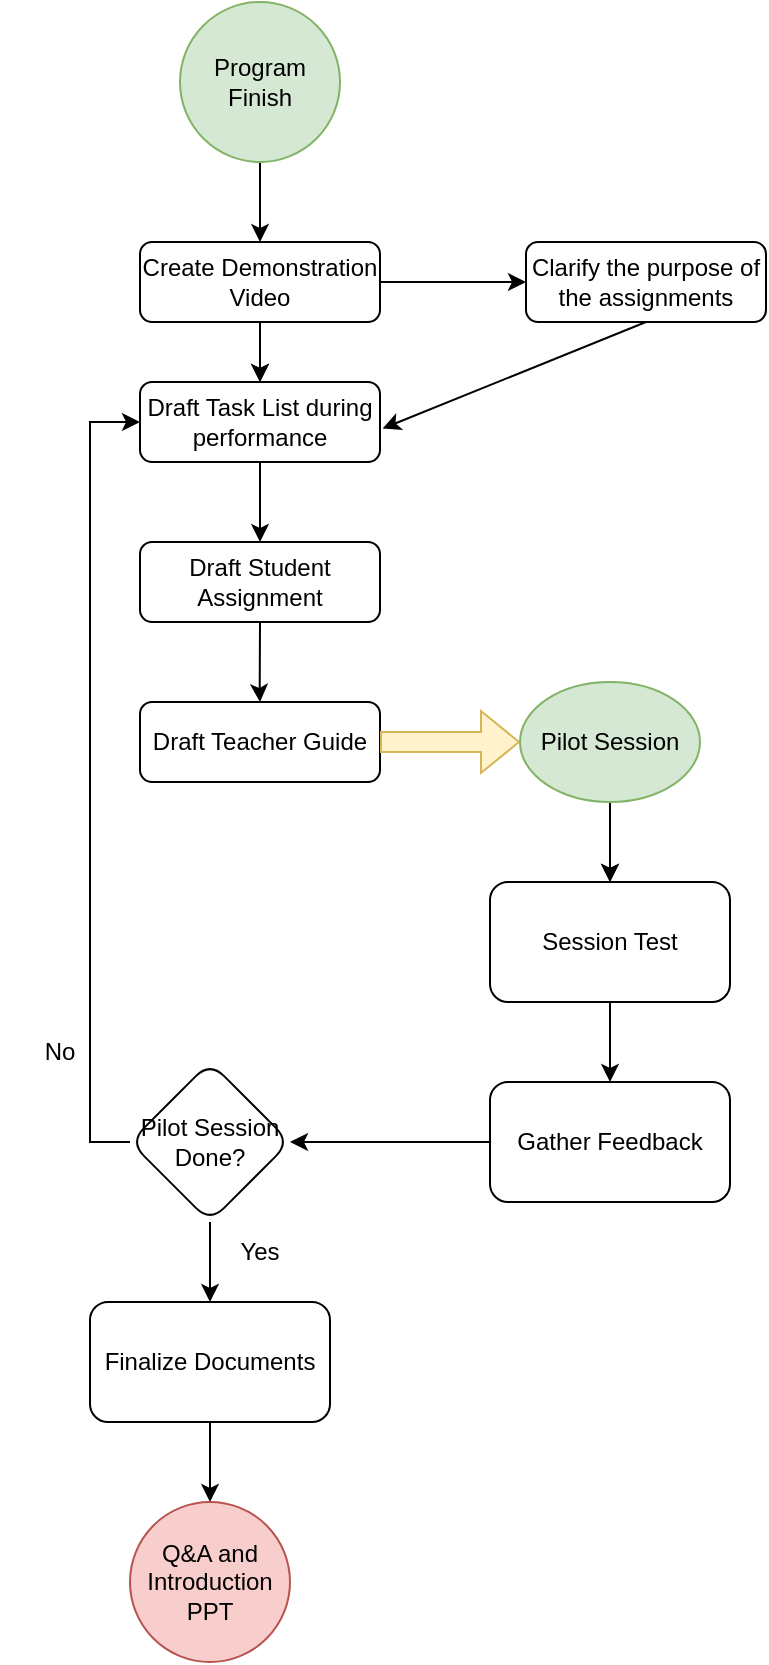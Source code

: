 <mxfile version="24.8.6">
  <diagram id="C5RBs43oDa-KdzZeNtuy" name="Page-1">
    <mxGraphModel dx="1105" dy="586" grid="1" gridSize="10" guides="1" tooltips="1" connect="1" arrows="1" fold="1" page="1" pageScale="1" pageWidth="827" pageHeight="1169" math="0" shadow="0">
      <root>
        <mxCell id="WIyWlLk6GJQsqaUBKTNV-0" />
        <mxCell id="WIyWlLk6GJQsqaUBKTNV-1" parent="WIyWlLk6GJQsqaUBKTNV-0" />
        <mxCell id="Shxq5JhICJx-Biv_NSIs-9" value="" style="edgeStyle=orthogonalEdgeStyle;rounded=0;orthogonalLoop=1;jettySize=auto;html=1;" edge="1" parent="WIyWlLk6GJQsqaUBKTNV-1" source="Shxq5JhICJx-Biv_NSIs-0" target="Shxq5JhICJx-Biv_NSIs-2">
          <mxGeometry relative="1" as="geometry" />
        </mxCell>
        <mxCell id="Shxq5JhICJx-Biv_NSIs-0" value="Create Demonstration Video" style="rounded=1;whiteSpace=wrap;html=1;fontSize=12;glass=0;strokeWidth=1;shadow=0;" vertex="1" parent="WIyWlLk6GJQsqaUBKTNV-1">
          <mxGeometry x="160" y="190" width="120" height="40" as="geometry" />
        </mxCell>
        <mxCell id="Shxq5JhICJx-Biv_NSIs-2" value="Draft Task List during performance" style="rounded=1;whiteSpace=wrap;html=1;fontSize=12;glass=0;strokeWidth=1;shadow=0;" vertex="1" parent="WIyWlLk6GJQsqaUBKTNV-1">
          <mxGeometry x="160" y="260" width="120" height="40" as="geometry" />
        </mxCell>
        <mxCell id="Shxq5JhICJx-Biv_NSIs-4" value="" style="endArrow=classic;html=1;rounded=0;" edge="1" parent="WIyWlLk6GJQsqaUBKTNV-1" source="Shxq5JhICJx-Biv_NSIs-0" target="Shxq5JhICJx-Biv_NSIs-5">
          <mxGeometry width="50" height="50" relative="1" as="geometry">
            <mxPoint x="280" y="189.84" as="sourcePoint" />
            <mxPoint x="360" y="189.84" as="targetPoint" />
          </mxGeometry>
        </mxCell>
        <mxCell id="Shxq5JhICJx-Biv_NSIs-5" value="Clarify the purpose of the assignments" style="rounded=1;whiteSpace=wrap;html=1;fontSize=12;glass=0;strokeWidth=1;shadow=0;" vertex="1" parent="WIyWlLk6GJQsqaUBKTNV-1">
          <mxGeometry x="353" y="190" width="120" height="40" as="geometry" />
        </mxCell>
        <mxCell id="Shxq5JhICJx-Biv_NSIs-6" value="" style="endArrow=classic;html=1;rounded=0;entryX=1.011;entryY=0.581;entryDx=0;entryDy=0;entryPerimeter=0;exitX=0.5;exitY=1;exitDx=0;exitDy=0;" edge="1" parent="WIyWlLk6GJQsqaUBKTNV-1" source="Shxq5JhICJx-Biv_NSIs-5" target="Shxq5JhICJx-Biv_NSIs-2">
          <mxGeometry width="50" height="50" relative="1" as="geometry">
            <mxPoint x="419.84" y="210" as="sourcePoint" />
            <mxPoint x="419.84" y="280.525" as="targetPoint" />
          </mxGeometry>
        </mxCell>
        <mxCell id="Shxq5JhICJx-Biv_NSIs-7" value="" style="endArrow=classic;html=1;rounded=0;entryX=0.5;entryY=0;entryDx=0;entryDy=0;" edge="1" parent="WIyWlLk6GJQsqaUBKTNV-1" source="Shxq5JhICJx-Biv_NSIs-0" target="Shxq5JhICJx-Biv_NSIs-2">
          <mxGeometry width="50" height="50" relative="1" as="geometry">
            <mxPoint x="220" y="210" as="sourcePoint" />
            <mxPoint x="300" y="210" as="targetPoint" />
          </mxGeometry>
        </mxCell>
        <mxCell id="Shxq5JhICJx-Biv_NSIs-8" value="" style="endArrow=classic;html=1;rounded=0;entryX=0.5;entryY=0;entryDx=0;entryDy=0;exitX=0.5;exitY=1;exitDx=0;exitDy=0;" edge="1" parent="WIyWlLk6GJQsqaUBKTNV-1" target="Shxq5JhICJx-Biv_NSIs-0">
          <mxGeometry width="50" height="50" relative="1" as="geometry">
            <mxPoint x="220" y="120" as="sourcePoint" />
            <mxPoint x="290" y="120" as="targetPoint" />
          </mxGeometry>
        </mxCell>
        <mxCell id="Shxq5JhICJx-Biv_NSIs-11" value="" style="endArrow=classic;html=1;rounded=0;" edge="1" parent="WIyWlLk6GJQsqaUBKTNV-1" source="Shxq5JhICJx-Biv_NSIs-2" target="Shxq5JhICJx-Biv_NSIs-12">
          <mxGeometry width="50" height="50" relative="1" as="geometry">
            <mxPoint x="200" y="330" as="sourcePoint" />
            <mxPoint x="220" y="340" as="targetPoint" />
            <Array as="points">
              <mxPoint x="220" y="320" />
            </Array>
          </mxGeometry>
        </mxCell>
        <mxCell id="Shxq5JhICJx-Biv_NSIs-12" value="Draft Student Assignment" style="rounded=1;whiteSpace=wrap;html=1;fontSize=12;glass=0;strokeWidth=1;shadow=0;" vertex="1" parent="WIyWlLk6GJQsqaUBKTNV-1">
          <mxGeometry x="160" y="340" width="120" height="40" as="geometry" />
        </mxCell>
        <mxCell id="Shxq5JhICJx-Biv_NSIs-13" value="" style="endArrow=classic;html=1;rounded=0;exitX=0.5;exitY=1;exitDx=0;exitDy=0;entryX=0.5;entryY=0;entryDx=0;entryDy=0;" edge="1" parent="WIyWlLk6GJQsqaUBKTNV-1" source="Shxq5JhICJx-Biv_NSIs-12" target="Shxq5JhICJx-Biv_NSIs-14">
          <mxGeometry width="50" height="50" relative="1" as="geometry">
            <mxPoint x="219.84" y="400" as="sourcePoint" />
            <mxPoint x="219.84" y="437" as="targetPoint" />
            <Array as="points">
              <mxPoint x="219.84" y="417" />
            </Array>
          </mxGeometry>
        </mxCell>
        <mxCell id="Shxq5JhICJx-Biv_NSIs-14" value="Draft Teacher Guide" style="rounded=1;whiteSpace=wrap;html=1;fontSize=12;glass=0;strokeWidth=1;shadow=0;" vertex="1" parent="WIyWlLk6GJQsqaUBKTNV-1">
          <mxGeometry x="160" y="420" width="120" height="40" as="geometry" />
        </mxCell>
        <mxCell id="Shxq5JhICJx-Biv_NSIs-15" value="" style="shape=flexArrow;endArrow=classic;html=1;rounded=0;exitX=1;exitY=0.5;exitDx=0;exitDy=0;entryX=0;entryY=0.5;entryDx=0;entryDy=0;fillColor=#fff2cc;strokeColor=#d6b656;" edge="1" parent="WIyWlLk6GJQsqaUBKTNV-1" source="Shxq5JhICJx-Biv_NSIs-14" target="Shxq5JhICJx-Biv_NSIs-16">
          <mxGeometry width="50" height="50" relative="1" as="geometry">
            <mxPoint x="310" y="450" as="sourcePoint" />
            <mxPoint x="380" y="444" as="targetPoint" />
          </mxGeometry>
        </mxCell>
        <mxCell id="Shxq5JhICJx-Biv_NSIs-18" value="" style="edgeStyle=orthogonalEdgeStyle;rounded=0;orthogonalLoop=1;jettySize=auto;html=1;" edge="1" parent="WIyWlLk6GJQsqaUBKTNV-1" source="Shxq5JhICJx-Biv_NSIs-16" target="Shxq5JhICJx-Biv_NSIs-17">
          <mxGeometry relative="1" as="geometry" />
        </mxCell>
        <mxCell id="Shxq5JhICJx-Biv_NSIs-34" value="" style="edgeStyle=orthogonalEdgeStyle;rounded=0;orthogonalLoop=1;jettySize=auto;html=1;" edge="1" parent="WIyWlLk6GJQsqaUBKTNV-1" source="Shxq5JhICJx-Biv_NSIs-16" target="Shxq5JhICJx-Biv_NSIs-17">
          <mxGeometry relative="1" as="geometry" />
        </mxCell>
        <mxCell id="Shxq5JhICJx-Biv_NSIs-16" value="Pilot Session" style="ellipse;whiteSpace=wrap;html=1;fillColor=#d5e8d4;strokeColor=#82b366;" vertex="1" parent="WIyWlLk6GJQsqaUBKTNV-1">
          <mxGeometry x="350" y="410" width="90" height="60" as="geometry" />
        </mxCell>
        <mxCell id="Shxq5JhICJx-Biv_NSIs-20" value="" style="edgeStyle=orthogonalEdgeStyle;rounded=0;orthogonalLoop=1;jettySize=auto;html=1;" edge="1" parent="WIyWlLk6GJQsqaUBKTNV-1" source="Shxq5JhICJx-Biv_NSIs-17" target="Shxq5JhICJx-Biv_NSIs-19">
          <mxGeometry relative="1" as="geometry" />
        </mxCell>
        <mxCell id="Shxq5JhICJx-Biv_NSIs-17" value="Session Test" style="rounded=1;whiteSpace=wrap;html=1;" vertex="1" parent="WIyWlLk6GJQsqaUBKTNV-1">
          <mxGeometry x="335" y="510" width="120" height="60" as="geometry" />
        </mxCell>
        <mxCell id="Shxq5JhICJx-Biv_NSIs-23" value="" style="edgeStyle=orthogonalEdgeStyle;rounded=0;orthogonalLoop=1;jettySize=auto;html=1;" edge="1" parent="WIyWlLk6GJQsqaUBKTNV-1" source="Shxq5JhICJx-Biv_NSIs-19" target="Shxq5JhICJx-Biv_NSIs-22">
          <mxGeometry relative="1" as="geometry" />
        </mxCell>
        <mxCell id="Shxq5JhICJx-Biv_NSIs-19" value="Gather Feedback" style="whiteSpace=wrap;html=1;rounded=1;" vertex="1" parent="WIyWlLk6GJQsqaUBKTNV-1">
          <mxGeometry x="335" y="610" width="120" height="60" as="geometry" />
        </mxCell>
        <mxCell id="Shxq5JhICJx-Biv_NSIs-24" style="edgeStyle=orthogonalEdgeStyle;rounded=0;orthogonalLoop=1;jettySize=auto;html=1;entryX=0;entryY=0.5;entryDx=0;entryDy=0;exitX=0;exitY=0.5;exitDx=0;exitDy=0;" edge="1" parent="WIyWlLk6GJQsqaUBKTNV-1" source="Shxq5JhICJx-Biv_NSIs-22" target="Shxq5JhICJx-Biv_NSIs-2">
          <mxGeometry relative="1" as="geometry" />
        </mxCell>
        <mxCell id="Shxq5JhICJx-Biv_NSIs-27" value="" style="edgeStyle=orthogonalEdgeStyle;rounded=0;orthogonalLoop=1;jettySize=auto;html=1;" edge="1" parent="WIyWlLk6GJQsqaUBKTNV-1" source="Shxq5JhICJx-Biv_NSIs-22" target="Shxq5JhICJx-Biv_NSIs-26">
          <mxGeometry relative="1" as="geometry" />
        </mxCell>
        <mxCell id="Shxq5JhICJx-Biv_NSIs-22" value="Pilot Session Done?" style="rhombus;whiteSpace=wrap;html=1;rounded=1;" vertex="1" parent="WIyWlLk6GJQsqaUBKTNV-1">
          <mxGeometry x="155" y="600" width="80" height="80" as="geometry" />
        </mxCell>
        <mxCell id="Shxq5JhICJx-Biv_NSIs-25" value="No" style="text;html=1;align=center;verticalAlign=middle;whiteSpace=wrap;rounded=0;" vertex="1" parent="WIyWlLk6GJQsqaUBKTNV-1">
          <mxGeometry x="90" y="580" width="60" height="30" as="geometry" />
        </mxCell>
        <mxCell id="Shxq5JhICJx-Biv_NSIs-30" value="" style="edgeStyle=orthogonalEdgeStyle;rounded=0;orthogonalLoop=1;jettySize=auto;html=1;" edge="1" parent="WIyWlLk6GJQsqaUBKTNV-1" source="Shxq5JhICJx-Biv_NSIs-26" target="Shxq5JhICJx-Biv_NSIs-29">
          <mxGeometry relative="1" as="geometry" />
        </mxCell>
        <mxCell id="Shxq5JhICJx-Biv_NSIs-26" value="Finalize Documents" style="whiteSpace=wrap;html=1;rounded=1;" vertex="1" parent="WIyWlLk6GJQsqaUBKTNV-1">
          <mxGeometry x="135" y="720" width="120" height="60" as="geometry" />
        </mxCell>
        <mxCell id="Shxq5JhICJx-Biv_NSIs-28" value="Yes" style="text;html=1;align=center;verticalAlign=middle;whiteSpace=wrap;rounded=0;" vertex="1" parent="WIyWlLk6GJQsqaUBKTNV-1">
          <mxGeometry x="190" y="680" width="60" height="30" as="geometry" />
        </mxCell>
        <mxCell id="Shxq5JhICJx-Biv_NSIs-29" value="Q&amp;amp;A and Introduction PPT" style="ellipse;whiteSpace=wrap;html=1;rounded=1;fillColor=#f8cecc;strokeColor=#b85450;" vertex="1" parent="WIyWlLk6GJQsqaUBKTNV-1">
          <mxGeometry x="155" y="820" width="80" height="80" as="geometry" />
        </mxCell>
        <mxCell id="Shxq5JhICJx-Biv_NSIs-33" value="Program Finish" style="ellipse;whiteSpace=wrap;html=1;rounded=1;fillColor=#d5e8d4;strokeColor=#82b366;" vertex="1" parent="WIyWlLk6GJQsqaUBKTNV-1">
          <mxGeometry x="180" y="70" width="80" height="80" as="geometry" />
        </mxCell>
      </root>
    </mxGraphModel>
  </diagram>
</mxfile>
